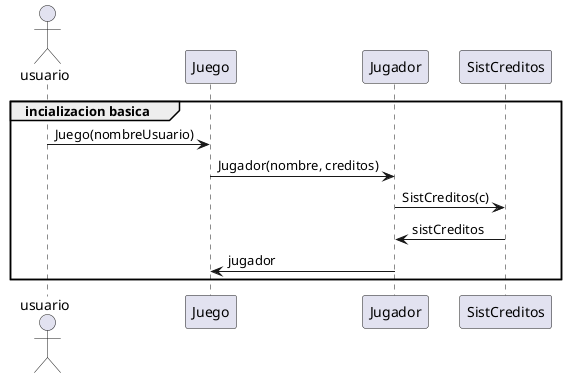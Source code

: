 @startuml

actor usuario

group incializacion basica
usuario -> Juego : Juego(nombreUsuario)
Juego -> Jugador : Jugador(nombre, creditos)
Jugador -> SistCreditos: SistCreditos(c)
SistCreditos -> Jugador: sistCreditos
Jugador-> Juego: jugador
end

@enduml